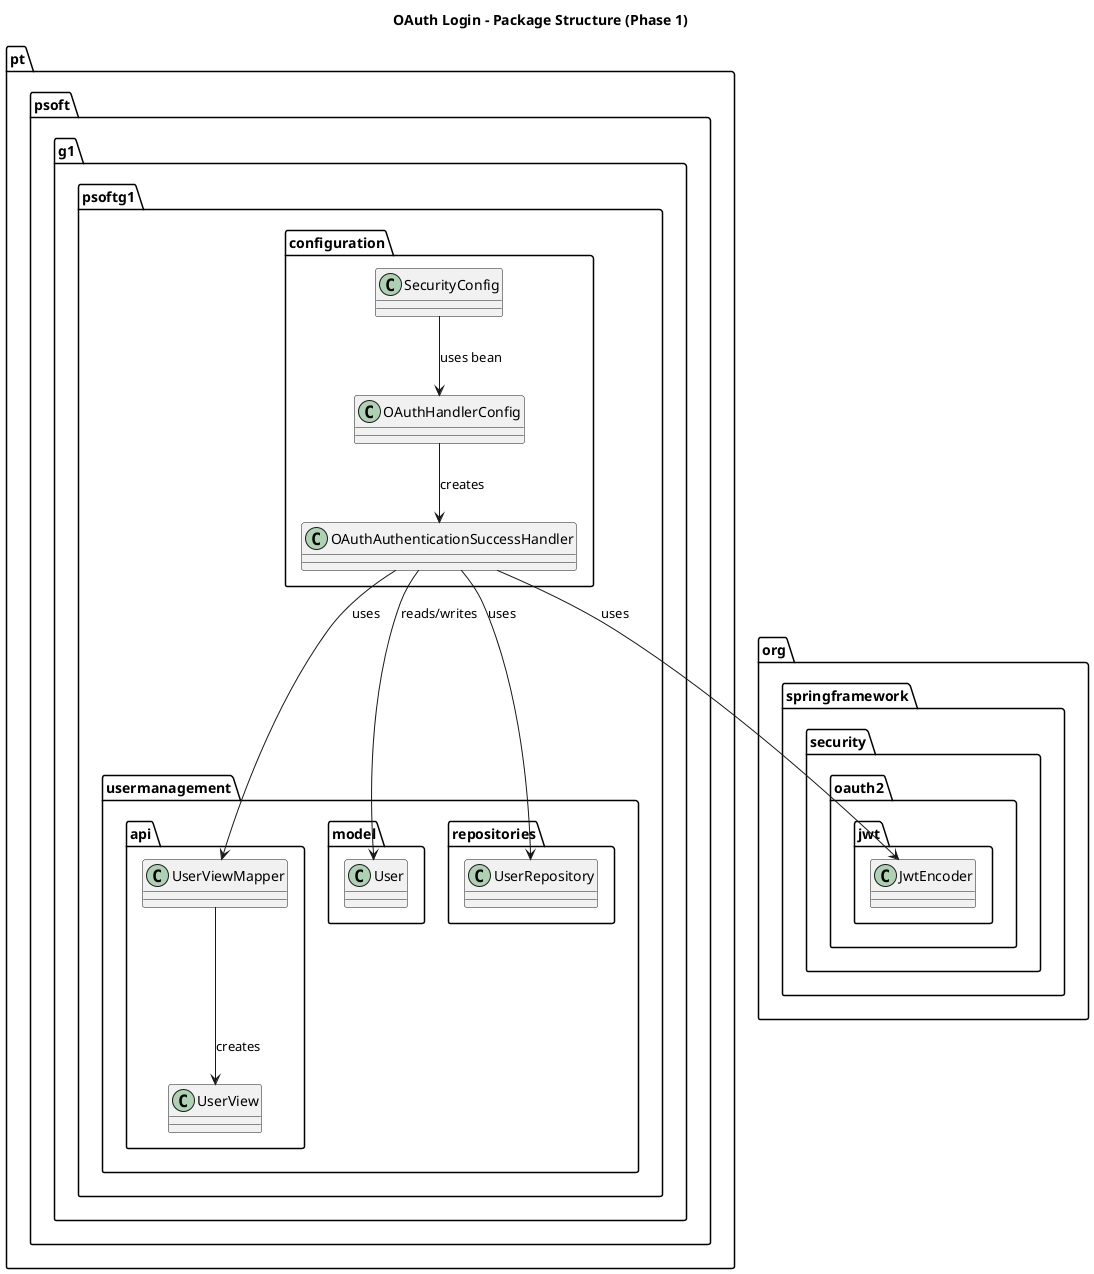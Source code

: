 @startuml
title OAuth Login – Package Structure (Phase 1)

package pt.psoft.g1.psoftg1.configuration {
  class SecurityConfig
  class OAuthHandlerConfig
  class OAuthAuthenticationSuccessHandler
}

package pt.psoft.g1.psoftg1.usermanagement.api {
  class UserView
  class UserViewMapper
}

package pt.psoft.g1.psoftg1.usermanagement.model {
  class User
}

package pt.psoft.g1.psoftg1.usermanagement.repositories {
  class UserRepository
}

package org.springframework.security.oauth2.jwt {
  class JwtEncoder
}

' --- relationships ---
SecurityConfig --> OAuthHandlerConfig : uses bean
OAuthHandlerConfig --> OAuthAuthenticationSuccessHandler : creates

OAuthAuthenticationSuccessHandler --> UserRepository : uses
OAuthAuthenticationSuccessHandler --> JwtEncoder : uses
OAuthAuthenticationSuccessHandler --> UserViewMapper : uses
OAuthAuthenticationSuccessHandler --> User : reads/writes
UserViewMapper --> UserView : creates

@enduml
